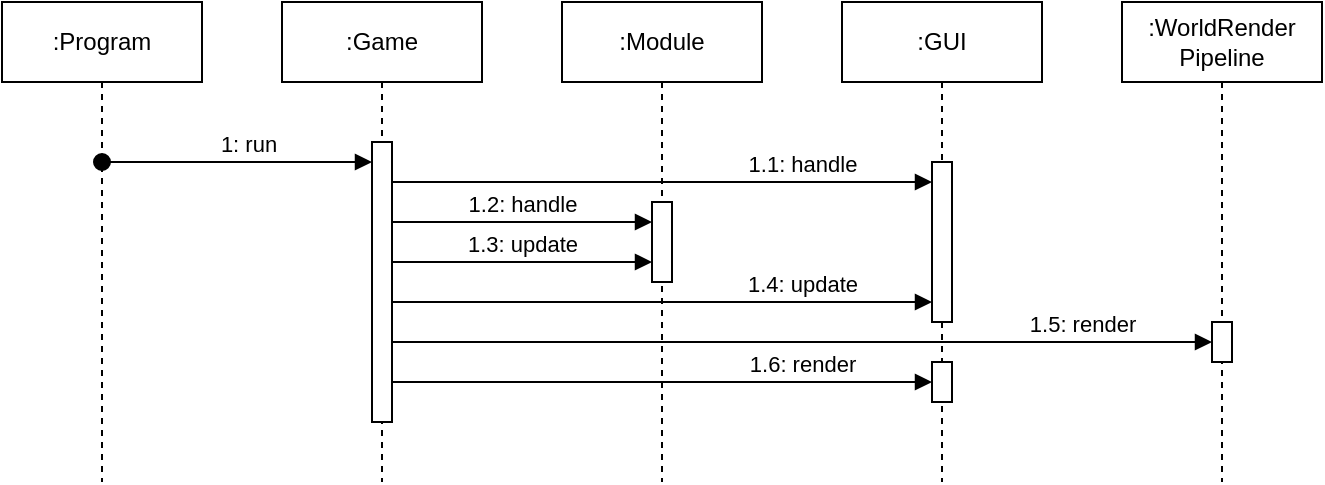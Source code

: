 <mxfile version="13.11.0" type="device"><diagram id="ODRsIb-cKly0Z9J3n5Ep" name="Page-1"><mxGraphModel dx="1185" dy="635" grid="1" gridSize="10" guides="1" tooltips="1" connect="1" arrows="1" fold="1" page="1" pageScale="1" pageWidth="827" pageHeight="1169" math="0" shadow="0"><root><mxCell id="0"/><mxCell id="1" parent="0"/><mxCell id="38AHcEBYPRgZn-qrVZ_x-1" value=":Program" style="shape=umlLifeline;perimeter=lifelinePerimeter;whiteSpace=wrap;html=1;container=1;collapsible=0;recursiveResize=0;outlineConnect=0;" parent="1" vertex="1"><mxGeometry x="40" y="40" width="100" height="240" as="geometry"/></mxCell><mxCell id="38AHcEBYPRgZn-qrVZ_x-6" value="1: run" style="html=1;verticalAlign=bottom;startArrow=oval;startFill=1;endArrow=block;startSize=8;" parent="38AHcEBYPRgZn-qrVZ_x-1" target="38AHcEBYPRgZn-qrVZ_x-7" edge="1"><mxGeometry x="0.081" width="60" relative="1" as="geometry"><mxPoint x="50" y="80" as="sourcePoint"/><mxPoint x="110" y="80" as="targetPoint"/><Array as="points"><mxPoint x="120" y="80"/></Array><mxPoint as="offset"/></mxGeometry></mxCell><mxCell id="38AHcEBYPRgZn-qrVZ_x-2" value=":Game" style="shape=umlLifeline;perimeter=lifelinePerimeter;whiteSpace=wrap;html=1;container=1;collapsible=0;recursiveResize=0;outlineConnect=0;" parent="1" vertex="1"><mxGeometry x="180" y="40" width="100" height="240" as="geometry"/></mxCell><mxCell id="38AHcEBYPRgZn-qrVZ_x-7" value="" style="html=1;points=[];perimeter=orthogonalPerimeter;" parent="38AHcEBYPRgZn-qrVZ_x-2" vertex="1"><mxGeometry x="45" y="70" width="10" height="140" as="geometry"/></mxCell><mxCell id="38AHcEBYPRgZn-qrVZ_x-3" value=":Module" style="shape=umlLifeline;perimeter=lifelinePerimeter;whiteSpace=wrap;html=1;container=1;collapsible=0;recursiveResize=0;outlineConnect=0;" parent="1" vertex="1"><mxGeometry x="320" y="40" width="100" height="240" as="geometry"/></mxCell><mxCell id="38AHcEBYPRgZn-qrVZ_x-17" value="" style="html=1;points=[];perimeter=orthogonalPerimeter;" parent="38AHcEBYPRgZn-qrVZ_x-3" vertex="1"><mxGeometry x="45" y="100" width="10" height="40" as="geometry"/></mxCell><mxCell id="38AHcEBYPRgZn-qrVZ_x-14" value=":GUI" style="shape=umlLifeline;perimeter=lifelinePerimeter;whiteSpace=wrap;html=1;container=1;collapsible=0;recursiveResize=0;outlineConnect=0;" parent="1" vertex="1"><mxGeometry x="460" y="40" width="100" height="240" as="geometry"/></mxCell><mxCell id="38AHcEBYPRgZn-qrVZ_x-18" value="" style="html=1;points=[];perimeter=orthogonalPerimeter;" parent="38AHcEBYPRgZn-qrVZ_x-14" vertex="1"><mxGeometry x="45" y="80" width="10" height="80" as="geometry"/></mxCell><mxCell id="38AHcEBYPRgZn-qrVZ_x-27" value="" style="html=1;points=[];perimeter=orthogonalPerimeter;" parent="38AHcEBYPRgZn-qrVZ_x-14" vertex="1"><mxGeometry x="45" y="180" width="10" height="20" as="geometry"/></mxCell><mxCell id="38AHcEBYPRgZn-qrVZ_x-16" value="1.1: handle" style="html=1;verticalAlign=bottom;endArrow=block;" parent="1" source="38AHcEBYPRgZn-qrVZ_x-7" target="38AHcEBYPRgZn-qrVZ_x-18" edge="1"><mxGeometry x="0.518" width="80" relative="1" as="geometry"><mxPoint x="270" y="130" as="sourcePoint"/><mxPoint x="340" y="130" as="targetPoint"/><Array as="points"><mxPoint x="300" y="130"/></Array><mxPoint as="offset"/></mxGeometry></mxCell><mxCell id="38AHcEBYPRgZn-qrVZ_x-21" value="1.2: handle" style="html=1;verticalAlign=bottom;endArrow=block;" parent="1" source="38AHcEBYPRgZn-qrVZ_x-7" target="38AHcEBYPRgZn-qrVZ_x-17" edge="1"><mxGeometry width="80" relative="1" as="geometry"><mxPoint x="280" y="150" as="sourcePoint"/><mxPoint x="360" y="150" as="targetPoint"/><Array as="points"><mxPoint x="250" y="150"/></Array></mxGeometry></mxCell><mxCell id="38AHcEBYPRgZn-qrVZ_x-22" value="1.3: update" style="html=1;verticalAlign=bottom;endArrow=block;" parent="1" source="38AHcEBYPRgZn-qrVZ_x-7" target="38AHcEBYPRgZn-qrVZ_x-17" edge="1"><mxGeometry width="80" relative="1" as="geometry"><mxPoint x="240" y="170" as="sourcePoint"/><mxPoint x="320" y="170" as="targetPoint"/><Array as="points"><mxPoint x="330" y="170"/></Array></mxGeometry></mxCell><mxCell id="38AHcEBYPRgZn-qrVZ_x-23" value="1.4: update" style="html=1;verticalAlign=bottom;endArrow=block;" parent="1" source="38AHcEBYPRgZn-qrVZ_x-7" target="38AHcEBYPRgZn-qrVZ_x-18" edge="1"><mxGeometry x="0.518" width="80" relative="1" as="geometry"><mxPoint x="260" y="189.71" as="sourcePoint"/><mxPoint x="340" y="189.71" as="targetPoint"/><Array as="points"><mxPoint x="340" y="190"/></Array><mxPoint as="offset"/></mxGeometry></mxCell><mxCell id="38AHcEBYPRgZn-qrVZ_x-24" value=":WorldRender&lt;br&gt;Pipeline" style="shape=umlLifeline;perimeter=lifelinePerimeter;whiteSpace=wrap;html=1;container=1;collapsible=0;recursiveResize=0;outlineConnect=0;" parent="1" vertex="1"><mxGeometry x="600" y="40" width="100" height="240" as="geometry"/></mxCell><mxCell id="38AHcEBYPRgZn-qrVZ_x-25" value="" style="html=1;points=[];perimeter=orthogonalPerimeter;" parent="38AHcEBYPRgZn-qrVZ_x-24" vertex="1"><mxGeometry x="45" y="160" width="10" height="20" as="geometry"/></mxCell><mxCell id="38AHcEBYPRgZn-qrVZ_x-26" value="1.5: render" style="html=1;verticalAlign=bottom;endArrow=block;" parent="1" source="38AHcEBYPRgZn-qrVZ_x-7" target="38AHcEBYPRgZn-qrVZ_x-25" edge="1"><mxGeometry x="0.683" width="80" relative="1" as="geometry"><mxPoint x="250" y="230" as="sourcePoint"/><mxPoint x="330" y="230" as="targetPoint"/><Array as="points"><mxPoint x="460" y="210"/></Array><mxPoint as="offset"/></mxGeometry></mxCell><mxCell id="38AHcEBYPRgZn-qrVZ_x-28" value="1.6: render" style="html=1;verticalAlign=bottom;endArrow=block;" parent="1" source="38AHcEBYPRgZn-qrVZ_x-7" target="38AHcEBYPRgZn-qrVZ_x-27" edge="1"><mxGeometry x="0.518" width="80" relative="1" as="geometry"><mxPoint x="280" y="230" as="sourcePoint"/><mxPoint x="360" y="230" as="targetPoint"/><Array as="points"><mxPoint x="440" y="230"/></Array><mxPoint as="offset"/></mxGeometry></mxCell></root></mxGraphModel></diagram></mxfile>
